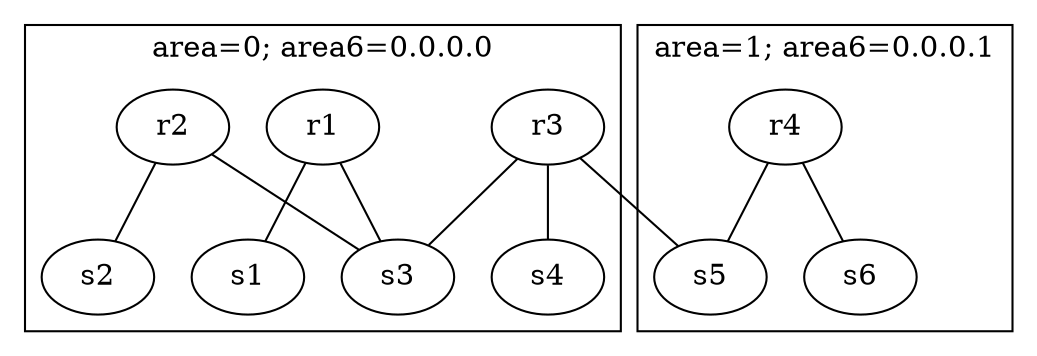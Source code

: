 digraph  {

	subgraph cluster1 {
		label="area=0; area6=0.0.0.0";
		r1[class="router"];
		r2[class="router"];
		r3[class="router"];
		s1[class="switch"]
		s2[class="switch"]
		s3[class="switch"]
		s4[class="switch"]
	}

	subgraph cluster2 {
		label="area=1; area6=0.0.0.1";
		r4[class="router"];
		s5[class="switch"]
		s6[class="switch"]
	}

	r1->s1[dir="none"];
	r1->s3[dir="none"];
	r2->s2[dir="none"];
	r2->s3[dir="none"];
	r3->s3[dir="none"];
	r3->s4[dir="none"];
	r3->s5[dir="none"];
	r4->s5[dir="none"];
	r4->s6[dir="none"];
}
